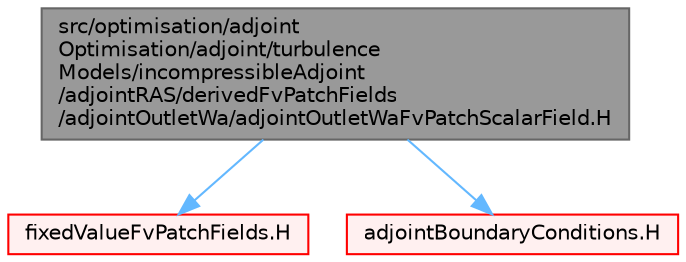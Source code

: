 digraph "src/optimisation/adjointOptimisation/adjoint/turbulenceModels/incompressibleAdjoint/adjointRAS/derivedFvPatchFields/adjointOutletWa/adjointOutletWaFvPatchScalarField.H"
{
 // LATEX_PDF_SIZE
  bgcolor="transparent";
  edge [fontname=Helvetica,fontsize=10,labelfontname=Helvetica,labelfontsize=10];
  node [fontname=Helvetica,fontsize=10,shape=box,height=0.2,width=0.4];
  Node1 [id="Node000001",label="src/optimisation/adjoint\lOptimisation/adjoint/turbulence\lModels/incompressibleAdjoint\l/adjointRAS/derivedFvPatchFields\l/adjointOutletWa/adjointOutletWaFvPatchScalarField.H",height=0.2,width=0.4,color="gray40", fillcolor="grey60", style="filled", fontcolor="black",tooltip=" "];
  Node1 -> Node2 [id="edge1_Node000001_Node000002",color="steelblue1",style="solid",tooltip=" "];
  Node2 [id="Node000002",label="fixedValueFvPatchFields.H",height=0.2,width=0.4,color="red", fillcolor="#FFF0F0", style="filled",URL="$fixedValueFvPatchFields_8H.html",tooltip=" "];
  Node1 -> Node267 [id="edge2_Node000001_Node000267",color="steelblue1",style="solid",tooltip=" "];
  Node267 [id="Node000267",label="adjointBoundaryConditions.H",height=0.2,width=0.4,color="red", fillcolor="#FFF0F0", style="filled",URL="$adjointBoundaryConditions_8H.html",tooltip=" "];
}
